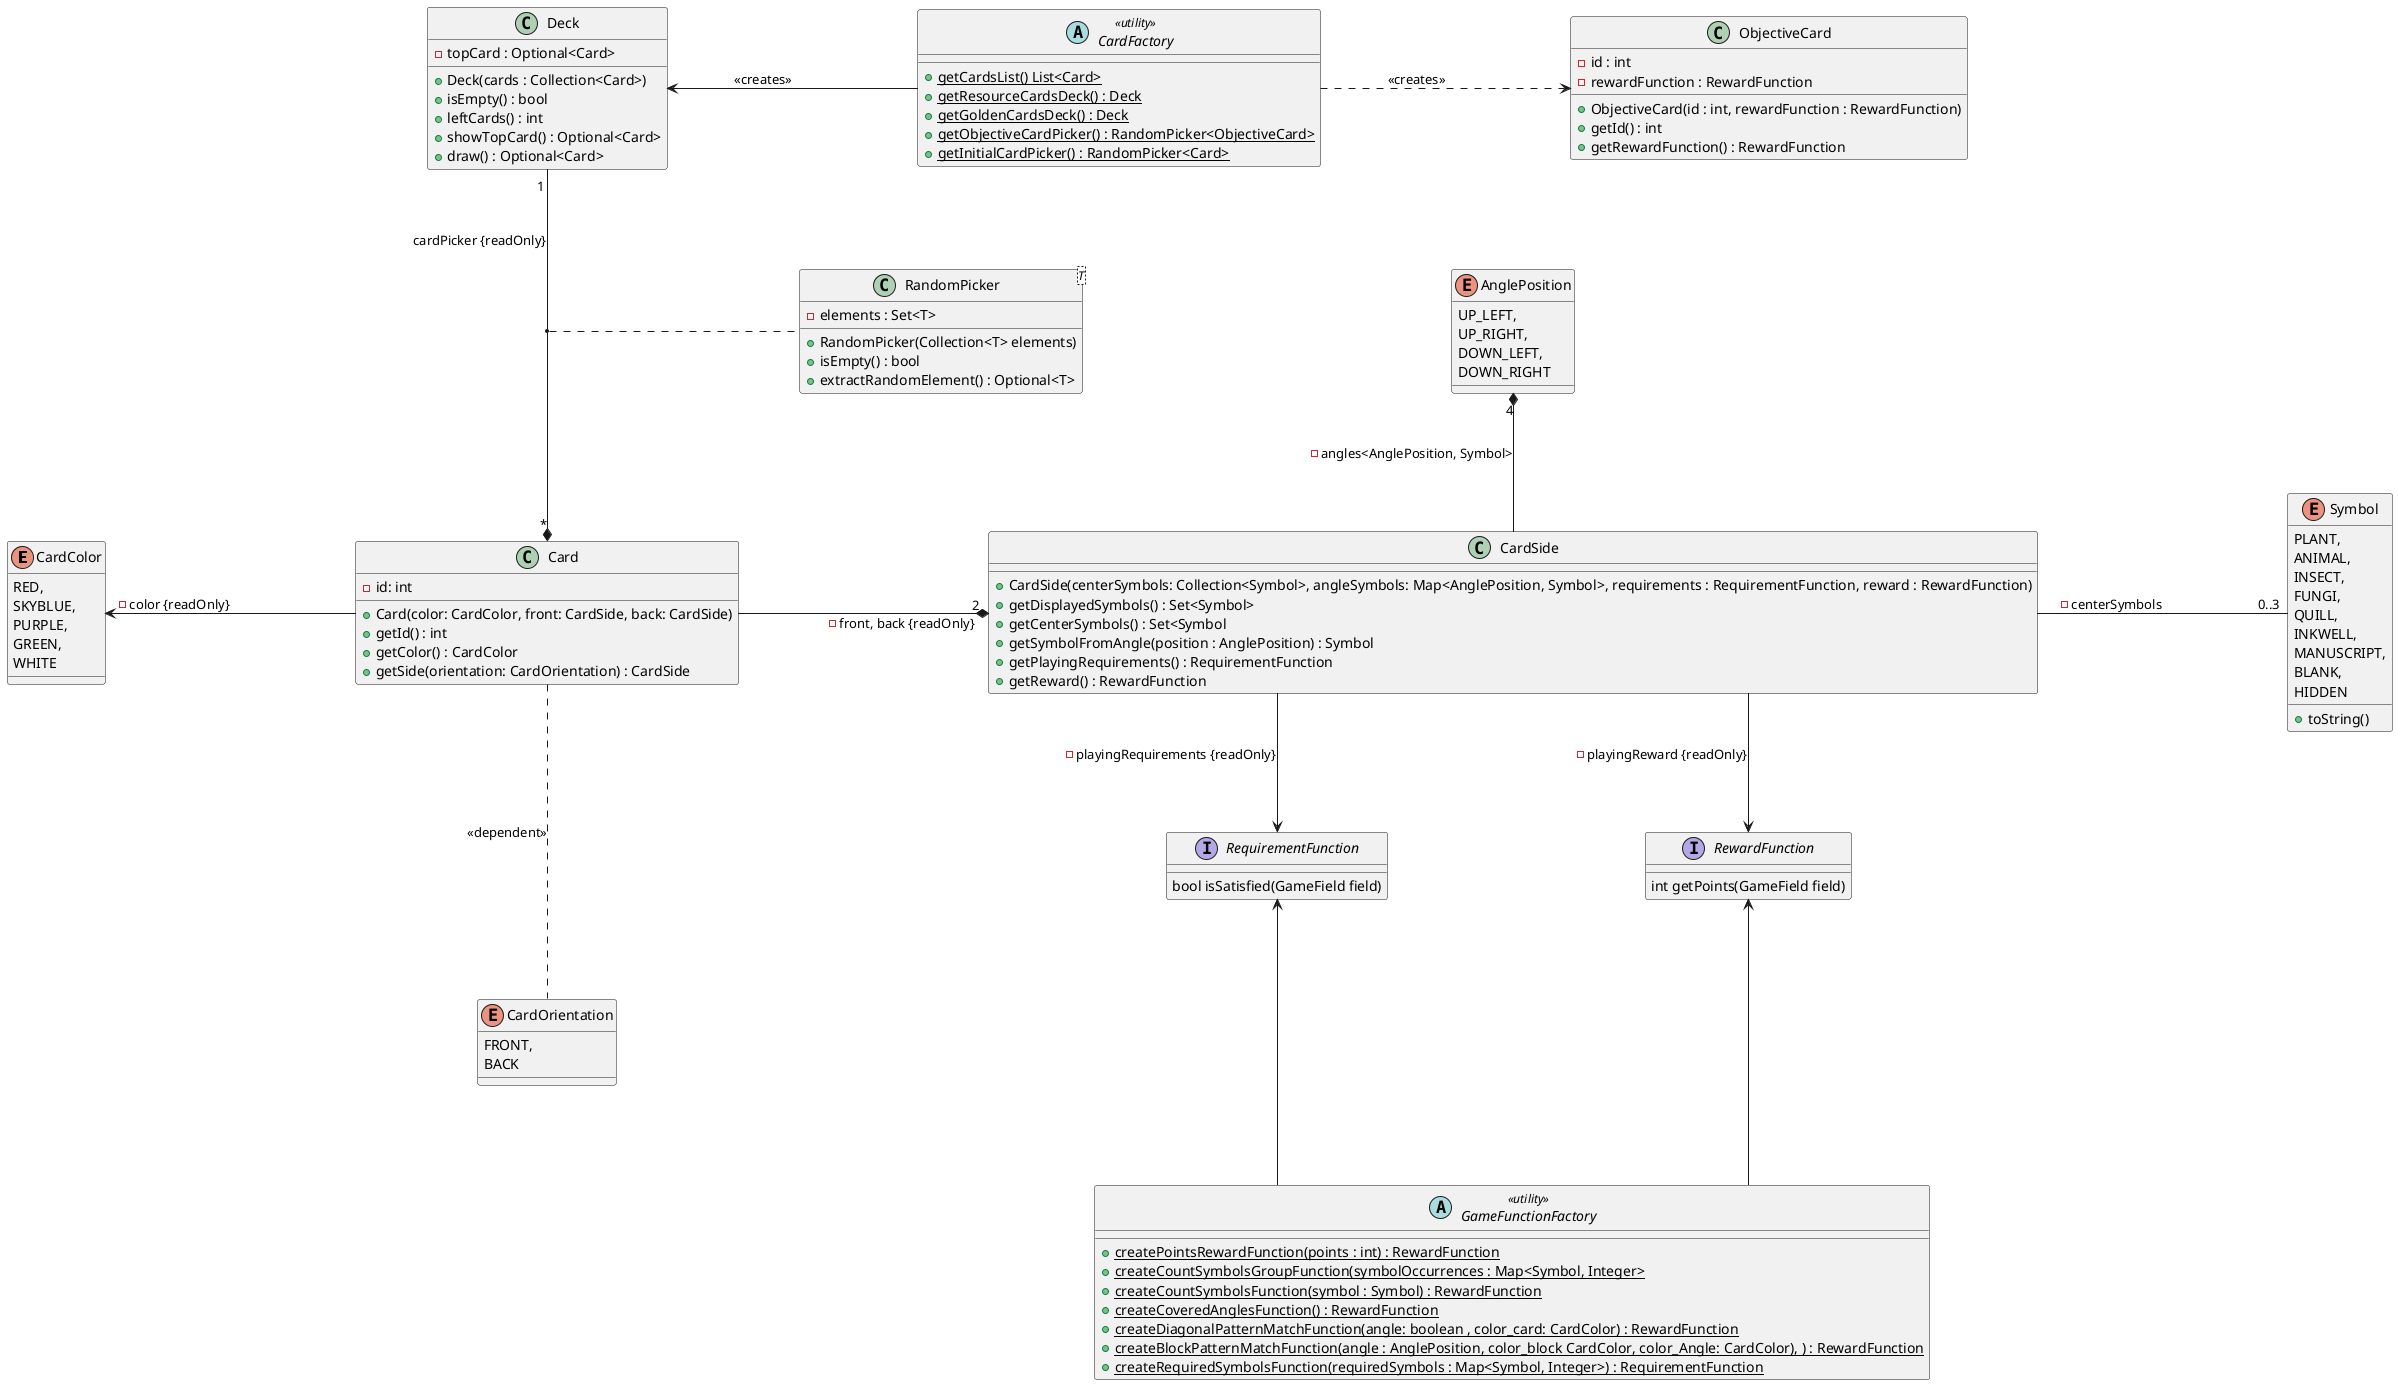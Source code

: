 @startuml
skinparam linetype ortho
skinparam nodesep 250
skinparam ranksep 100
!startsub CARDS

enum CardColor {
    RED,
    SKYBLUE,
    PURPLE,
    GREEN,
    WHITE
}

enum Symbol{
    PLANT,
    ANIMAL,
    INSECT,
    FUNGI,
    QUILL,
    INKWELL,
    MANUSCRIPT,
    BLANK,
    HIDDEN
    + toString()
}

enum AnglePosition {
    UP_LEFT,
    UP_RIGHT,
    DOWN_LEFT,
    DOWN_RIGHT
}

enum CardOrientation{
    FRONT,
    BACK
}

class Card {
    -id: int
    +Card(color: CardColor, front: CardSide, back: CardSide)
    +getId() : int
    +getColor() : CardColor
    +getSide(orientation: CardOrientation) : CardSide
}

class CardSide {
    + CardSide(centerSymbols: Collection<Symbol>, angleSymbols: Map<AnglePosition, Symbol>, requirements : RequirementFunction, reward : RewardFunction)
    + getDisplayedSymbols() : Set<Symbol>
    + getCenterSymbols() : Set<Symbol
    + getSymbolFromAngle(position : AnglePosition) : Symbol
    + getPlayingRequirements() : RequirementFunction
    + getReward() : RewardFunction
}

class RandomPicker <T>{
    - elements : Set<T>
    + RandomPicker(Collection<T> elements)
    + isEmpty() : bool
    + extractRandomElement() : Optional<T>
}

class ObjectiveCard {
    - id : int
    - rewardFunction : RewardFunction
    + ObjectiveCard(id : int, rewardFunction : RewardFunction)
    + getId() : int
    + getRewardFunction() : RewardFunction
}

class Deck{
    - topCard : Optional<Card>
    + Deck(cards : Collection<Card>)
    + isEmpty() : bool
    + leftCards() : int
    + showTopCard() : Optional<Card>
    + draw() : Optional<Card>
}



Deck "1 " --* "*" Card : - cardPicker {readOnly}
(Deck, Card) .. RandomPicker

Card  -r-* "2" CardSide : - front, back {readOnly}
Card  -l-> CardColor : - color {readOnly}
Card  -d.. CardOrientation : <<dependent>>

CardSide --> RequirementFunction : - playingRequirements {readOnly}
CardSide --> RewardFunction : - playingReward {readOnly}
CardSide -r- "0..3" Symbol : -centerSymbols
CardSide -u-* "4" AnglePosition : - angles<AnglePosition, Symbol>
!endsub
!startsub FUNCTIONS
'Consider making Map<Symbol, Integer> an object with Stream interface
abstract class GameFunctionFactory <<utility>> {
    + createPointsRewardFunction(points : int) : RewardFunction {static}
    + createCountSymbolsGroupFunction(symbolOccurrences : Map<Symbol, Integer> {static}
    + createCountSymbolsFunction(symbol : Symbol) : RewardFunction {static}
    + createCoveredAnglesFunction() : RewardFunction {static}
    + createDiagonalPatternMatchFunction(angle: boolean , color_card: CardColor) : RewardFunction {static}
    + createBlockPatternMatchFunction(angle : AnglePosition, color_block CardColor, color_Angle: CardColor), ) : RewardFunction {static}
    + createRequiredSymbolsFunction(requiredSymbols : Map<Symbol, Integer>) : RequirementFunction {static}
}

interface RewardFunction {
    int getPoints(GameField field)
}

interface RequirementFunction {
    bool isSatisfied(GameField field)
}

GameFunctionFactory -u--> RewardFunction
GameFunctionFactory -u--> RequirementFunction
abstract class CardFactory <<utility>>{
    + getCardsList() List<Card> {static}
    + getResourceCardsDeck() : Deck {static}
    + getGoldenCardsDeck() : Deck {static}
    + getObjectiveCardPicker() : RandomPicker<ObjectiveCard> {static}
    + getInitialCardPicker() : RandomPicker<Card> {static}
}

!endsub
CardFactory -l-> Deck : <<creates>>
CardFactory -r..> ObjectiveCard : <<creates>>

@enduml